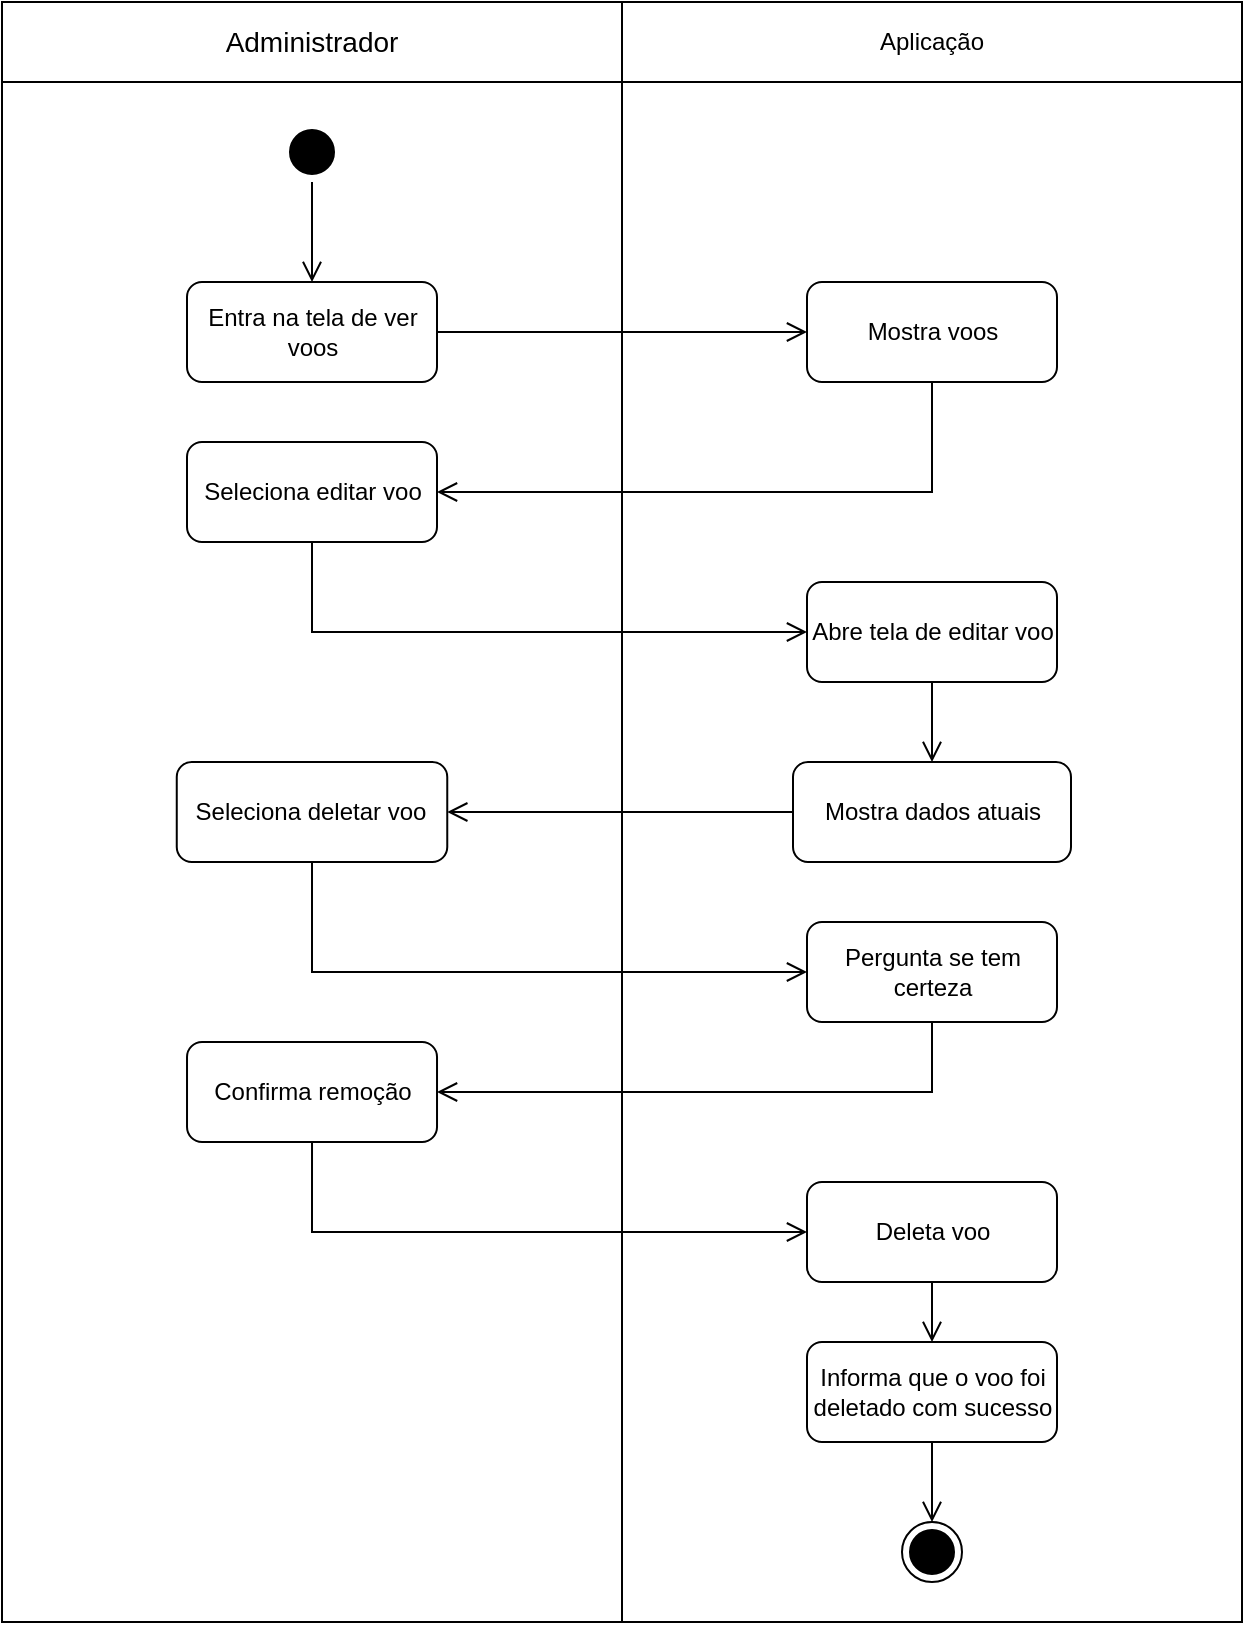 <mxfile>
    <diagram name="Página-1" id="f7-zcyWFl8f7tQIr4r0p">
        <mxGraphModel dx="822" dy="462" grid="1" gridSize="10" guides="1" tooltips="1" connect="1" arrows="1" fold="1" page="1" pageScale="1" pageWidth="827" pageHeight="1169" math="0" shadow="0">
            <root>
                <mxCell id="0"/>
                <mxCell id="1" parent="0"/>
                <mxCell id="30" value="" style="rounded=0;whiteSpace=wrap;html=1;" parent="1" vertex="1">
                    <mxGeometry x="104" y="250" width="310" height="770" as="geometry"/>
                </mxCell>
                <mxCell id="31" value="" style="rounded=0;whiteSpace=wrap;html=1;" parent="1" vertex="1">
                    <mxGeometry x="414" y="250" width="310" height="770" as="geometry"/>
                </mxCell>
                <mxCell id="32" value="&lt;font style=&quot;font-size: 14px;&quot;&gt;Administrador&lt;/font&gt;" style="rounded=0;whiteSpace=wrap;html=1;" parent="1" vertex="1">
                    <mxGeometry x="104" y="210" width="310" height="40" as="geometry"/>
                </mxCell>
                <mxCell id="33" value="Aplicação" style="rounded=0;whiteSpace=wrap;html=1;" parent="1" vertex="1">
                    <mxGeometry x="414" y="210" width="310" height="40" as="geometry"/>
                </mxCell>
                <mxCell id="34" value="" style="ellipse;html=1;shape=startState;fillColor=#000000;strokeColor=#000000;" parent="1" vertex="1">
                    <mxGeometry x="244" y="270" width="30" height="30" as="geometry"/>
                </mxCell>
                <mxCell id="35" value="" style="edgeStyle=orthogonalEdgeStyle;html=1;verticalAlign=bottom;endArrow=open;endSize=8;strokeColor=#000000;rounded=0;entryX=0.5;entryY=0;entryDx=0;entryDy=0;" parent="1" source="34" target="36" edge="1">
                    <mxGeometry relative="1" as="geometry">
                        <mxPoint x="275" y="360" as="targetPoint"/>
                    </mxGeometry>
                </mxCell>
                <mxCell id="36" value="Entra na tela de ver voos" style="rounded=1;whiteSpace=wrap;html=1;" parent="1" vertex="1">
                    <mxGeometry x="196.5" y="350" width="125" height="50" as="geometry"/>
                </mxCell>
                <mxCell id="37" value="Mostra dados atuais" style="rounded=1;whiteSpace=wrap;html=1;" parent="1" vertex="1">
                    <mxGeometry x="499.5" y="590" width="139" height="50" as="geometry"/>
                </mxCell>
                <mxCell id="38" value="Seleciona deletar voo" style="rounded=1;whiteSpace=wrap;html=1;" parent="1" vertex="1">
                    <mxGeometry x="191.38" y="590" width="135.25" height="50" as="geometry"/>
                </mxCell>
                <mxCell id="39" value="" style="edgeStyle=orthogonalEdgeStyle;html=1;verticalAlign=bottom;endArrow=open;endSize=8;strokeColor=#000000;rounded=0;entryX=1;entryY=0.5;entryDx=0;entryDy=0;exitX=0;exitY=0.5;exitDx=0;exitDy=0;" parent="1" source="37" target="38" edge="1">
                    <mxGeometry relative="1" as="geometry">
                        <mxPoint x="605" y="450" as="targetPoint"/>
                        <mxPoint x="500" y="450" as="sourcePoint"/>
                    </mxGeometry>
                </mxCell>
                <mxCell id="40" value="Pergunta se tem certeza" style="rounded=1;whiteSpace=wrap;html=1;" parent="1" vertex="1">
                    <mxGeometry x="506.5" y="670" width="125" height="50" as="geometry"/>
                </mxCell>
                <mxCell id="41" value="" style="edgeStyle=orthogonalEdgeStyle;html=1;verticalAlign=bottom;endArrow=open;endSize=8;strokeColor=#000000;rounded=0;entryX=0;entryY=0.5;entryDx=0;entryDy=0;exitX=0.5;exitY=1;exitDx=0;exitDy=0;" parent="1" source="38" target="40" edge="1">
                    <mxGeometry relative="1" as="geometry">
                        <mxPoint x="223" y="635" as="targetPoint"/>
                        <mxPoint x="390" y="560" as="sourcePoint"/>
                    </mxGeometry>
                </mxCell>
                <mxCell id="42" value="" style="edgeStyle=orthogonalEdgeStyle;html=1;verticalAlign=bottom;endArrow=open;endSize=8;strokeColor=#000000;rounded=0;entryX=1;entryY=0.5;entryDx=0;entryDy=0;exitX=0.5;exitY=1;exitDx=0;exitDy=0;" parent="1" source="40" target="55" edge="1">
                    <mxGeometry relative="1" as="geometry">
                        <mxPoint x="608" y="629" as="targetPoint"/>
                        <mxPoint x="440" y="584" as="sourcePoint"/>
                    </mxGeometry>
                </mxCell>
                <mxCell id="43" value="Deleta voo" style="rounded=1;whiteSpace=wrap;html=1;" parent="1" vertex="1">
                    <mxGeometry x="506.5" y="800" width="125" height="50" as="geometry"/>
                </mxCell>
                <mxCell id="44" value="&lt;div&gt;Informa que o voo foi deletado com sucesso&lt;br&gt;&lt;/div&gt;" style="rounded=1;whiteSpace=wrap;html=1;" parent="1" vertex="1">
                    <mxGeometry x="506.5" y="880" width="125" height="50" as="geometry"/>
                </mxCell>
                <mxCell id="45" value="" style="edgeStyle=orthogonalEdgeStyle;html=1;verticalAlign=bottom;endArrow=open;endSize=8;strokeColor=#000000;rounded=0;entryX=0.5;entryY=0;entryDx=0;entryDy=0;exitX=0.5;exitY=1;exitDx=0;exitDy=0;" parent="1" source="43" target="44" edge="1">
                    <mxGeometry relative="1" as="geometry">
                        <mxPoint x="565" y="620" as="targetPoint"/>
                        <mxPoint x="615" y="620" as="sourcePoint"/>
                    </mxGeometry>
                </mxCell>
                <mxCell id="46" value="" style="ellipse;html=1;shape=endState;fillColor=#000000;strokeColor=#000000;" parent="1" vertex="1">
                    <mxGeometry x="554" y="970" width="30" height="30" as="geometry"/>
                </mxCell>
                <mxCell id="47" value="Mostra voos" style="rounded=1;whiteSpace=wrap;html=1;" parent="1" vertex="1">
                    <mxGeometry x="506.5" y="350" width="125" height="50" as="geometry"/>
                </mxCell>
                <mxCell id="48" value="" style="edgeStyle=orthogonalEdgeStyle;html=1;verticalAlign=bottom;endArrow=open;endSize=8;strokeColor=#000000;rounded=0;entryX=0;entryY=0.5;entryDx=0;entryDy=0;exitX=1;exitY=0.5;exitDx=0;exitDy=0;" parent="1" source="36" target="47" edge="1">
                    <mxGeometry relative="1" as="geometry">
                        <mxPoint x="332" y="475" as="targetPoint"/>
                        <mxPoint x="580" y="475" as="sourcePoint"/>
                    </mxGeometry>
                </mxCell>
                <mxCell id="49" value="Seleciona editar voo" style="rounded=1;whiteSpace=wrap;html=1;" parent="1" vertex="1">
                    <mxGeometry x="196.5" y="430" width="125" height="50" as="geometry"/>
                </mxCell>
                <mxCell id="50" value="" style="edgeStyle=orthogonalEdgeStyle;html=1;verticalAlign=bottom;endArrow=open;endSize=8;strokeColor=#000000;rounded=0;entryX=1;entryY=0.5;entryDx=0;entryDy=0;exitX=0.5;exitY=1;exitDx=0;exitDy=0;" parent="1" source="47" target="49" edge="1">
                    <mxGeometry relative="1" as="geometry">
                        <mxPoint x="517" y="385" as="targetPoint"/>
                        <mxPoint x="332" y="385" as="sourcePoint"/>
                    </mxGeometry>
                </mxCell>
                <mxCell id="51" value="" style="edgeStyle=orthogonalEdgeStyle;html=1;verticalAlign=bottom;endArrow=open;endSize=8;strokeColor=#000000;rounded=0;exitX=0.5;exitY=1;exitDx=0;exitDy=0;entryX=0;entryY=0.5;entryDx=0;entryDy=0;" parent="1" source="49" target="52" edge="1">
                    <mxGeometry relative="1" as="geometry">
                        <mxPoint x="517" y="385" as="targetPoint"/>
                        <mxPoint x="332" y="385" as="sourcePoint"/>
                    </mxGeometry>
                </mxCell>
                <mxCell id="52" value="Abre tela de editar voo" style="rounded=1;whiteSpace=wrap;html=1;" parent="1" vertex="1">
                    <mxGeometry x="506.5" y="500" width="125" height="50" as="geometry"/>
                </mxCell>
                <mxCell id="53" value="" style="edgeStyle=orthogonalEdgeStyle;html=1;verticalAlign=bottom;endArrow=open;endSize=8;strokeColor=#000000;rounded=0;exitX=0.5;exitY=1;exitDx=0;exitDy=0;entryX=0.5;entryY=0;entryDx=0;entryDy=0;" parent="1" source="52" target="37" edge="1">
                    <mxGeometry relative="1" as="geometry">
                        <mxPoint x="569" y="590" as="targetPoint"/>
                        <mxPoint x="517" y="625" as="sourcePoint"/>
                    </mxGeometry>
                </mxCell>
                <mxCell id="54" value="" style="edgeStyle=orthogonalEdgeStyle;html=1;verticalAlign=bottom;endArrow=open;endSize=8;strokeColor=#000000;rounded=0;entryX=0.5;entryY=0;entryDx=0;entryDy=0;exitX=0.5;exitY=1;exitDx=0;exitDy=0;" parent="1" source="44" target="46" edge="1">
                    <mxGeometry relative="1" as="geometry">
                        <mxPoint x="492.26" y="1120" as="targetPoint"/>
                        <mxPoint x="492.26" y="1060" as="sourcePoint"/>
                    </mxGeometry>
                </mxCell>
                <mxCell id="55" value="Confirma remoção" style="rounded=1;whiteSpace=wrap;html=1;" parent="1" vertex="1">
                    <mxGeometry x="196.51" y="730" width="125" height="50" as="geometry"/>
                </mxCell>
                <mxCell id="56" value="" style="edgeStyle=orthogonalEdgeStyle;html=1;verticalAlign=bottom;endArrow=open;endSize=8;strokeColor=#000000;rounded=0;entryX=0;entryY=0.5;entryDx=0;entryDy=0;exitX=0.5;exitY=1;exitDx=0;exitDy=0;" parent="1" source="55" target="43" edge="1">
                    <mxGeometry relative="1" as="geometry">
                        <mxPoint x="516.5" y="705" as="targetPoint"/>
                        <mxPoint x="269.005" y="665" as="sourcePoint"/>
                    </mxGeometry>
                </mxCell>
            </root>
        </mxGraphModel>
    </diagram>
</mxfile>